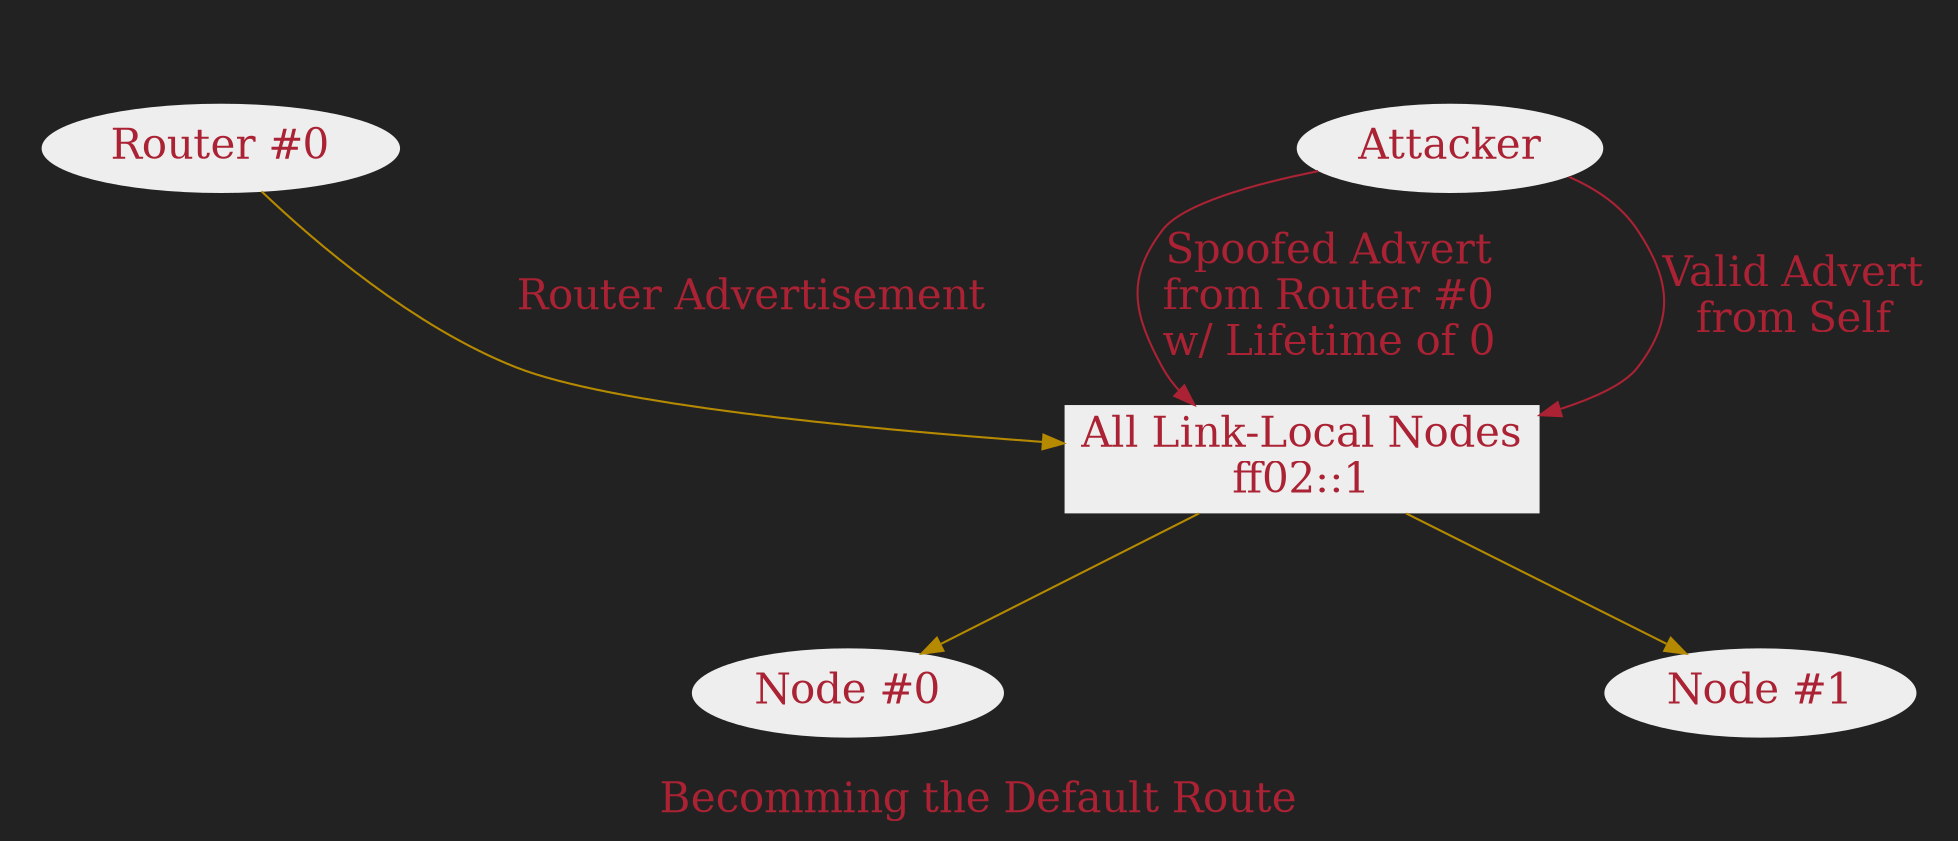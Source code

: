 digraph URAAttack2 {
    label="Becomming the Default Route"
    compound=true
    splines=true
    nodesep=4
    color=none
    fontcolor="#aa2233"
    fontsize=20
    bgcolor="#222222"
    edge[color="#b58900", fontcolor="#aa2233", fontsize=20]
    node[fontcolor="#aa2233", fontsize=20]
    subgraph cluster0 {
        label="Routers"
        style="invis"
        router0[
            label="Router #0"
            style=filled
            color=none
            fillcolor="#eeeeee"
        ]
    }
    subgraph cluster1 {
        style="invis"
        attacker[
            label="Attacker"
            style=filled
            color=none
            fillcolor="#eeeeee"
        ]
    }
    all_nodes[
        label="All Link-Local Nodes\nff02::1"
        style=filled
        color=none
        fillcolor="#eeeeee"
        shape=rectangle
    ]
    subgraph cluster2 {
        label="Nodes"
        style="invis"
        node0[
            label="Node #0"
            style=filled
            color=none
            fillcolor="#eeeeee"
        ]
        node1[
            label="Node #1"
            style=filled
            color=none
            fillcolor="#eeeeee"
        ]
    }
    router0 -> all_nodes[label="Router Advertisement"]
    attacker -> all_nodes[
        label="Spoofed Advert\nfrom Router #0\nw/ Lifetime of 0"
        color="#aa2233"
    ]
    attacker -> all_nodes[
        label="Valid Advert\nfrom Self"
        color="#aa2233"
    ]
    all_nodes -> node0
    all_nodes -> node1
}
